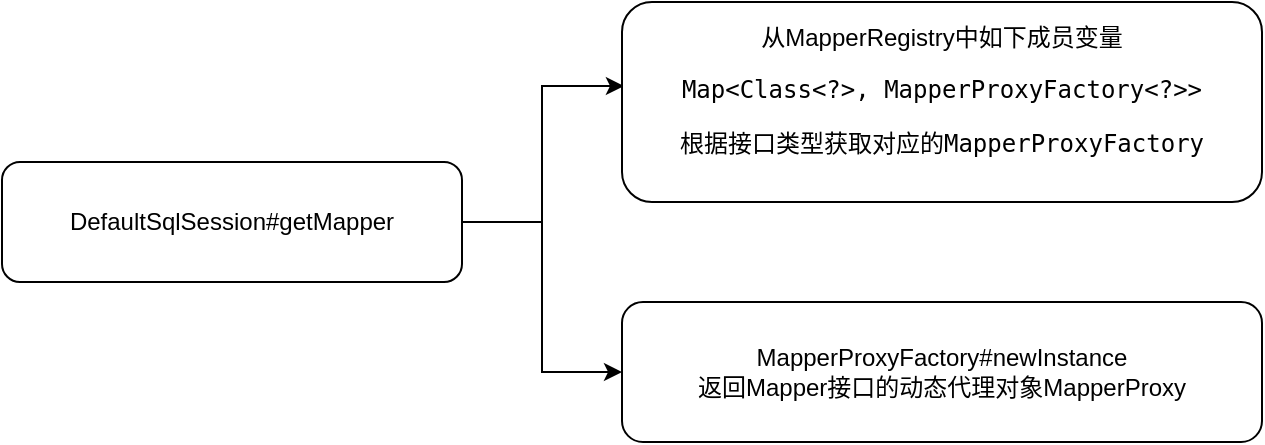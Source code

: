 <mxfile version="14.5.7" type="github">
  <diagram id="ipqRNVBNFzj6rY6TFmv_" name="Page-1">
    <mxGraphModel dx="946" dy="536" grid="1" gridSize="10" guides="1" tooltips="1" connect="1" arrows="1" fold="1" page="1" pageScale="1" pageWidth="827" pageHeight="1169" math="0" shadow="0">
      <root>
        <mxCell id="0" />
        <mxCell id="1" parent="0" />
        <mxCell id="N-X79ZKmCSi5aGX1xVxe-4" style="edgeStyle=orthogonalEdgeStyle;rounded=0;orthogonalLoop=1;jettySize=auto;html=1;exitX=1;exitY=0.5;exitDx=0;exitDy=0;entryX=0.003;entryY=0.42;entryDx=0;entryDy=0;entryPerimeter=0;" edge="1" parent="1" source="N-X79ZKmCSi5aGX1xVxe-1" target="N-X79ZKmCSi5aGX1xVxe-2">
          <mxGeometry relative="1" as="geometry" />
        </mxCell>
        <mxCell id="N-X79ZKmCSi5aGX1xVxe-5" style="edgeStyle=orthogonalEdgeStyle;rounded=0;orthogonalLoop=1;jettySize=auto;html=1;exitX=1;exitY=0.5;exitDx=0;exitDy=0;entryX=0;entryY=0.5;entryDx=0;entryDy=0;" edge="1" parent="1" source="N-X79ZKmCSi5aGX1xVxe-1" target="N-X79ZKmCSi5aGX1xVxe-3">
          <mxGeometry relative="1" as="geometry" />
        </mxCell>
        <mxCell id="N-X79ZKmCSi5aGX1xVxe-1" value="DefaultSqlSession#getMapper" style="rounded=1;whiteSpace=wrap;html=1;" vertex="1" parent="1">
          <mxGeometry x="10" y="170" width="230" height="60" as="geometry" />
        </mxCell>
        <mxCell id="N-X79ZKmCSi5aGX1xVxe-2" value="从MapperRegistry中如下成员变量&lt;br&gt;&lt;pre&gt;Map&amp;lt;Class&amp;lt;?&amp;gt;, MapperProxyFactory&amp;lt;?&amp;gt;&amp;gt;&lt;/pre&gt;&lt;pre&gt;根据接口类型获取对应的MapperProxyFactory&lt;/pre&gt;" style="rounded=1;whiteSpace=wrap;html=1;" vertex="1" parent="1">
          <mxGeometry x="320" y="90" width="320" height="100" as="geometry" />
        </mxCell>
        <mxCell id="N-X79ZKmCSi5aGX1xVxe-3" value="MapperProxyFactory#newInstance&lt;br&gt;返回Mapper接口的动态代理对象MapperProxy" style="rounded=1;whiteSpace=wrap;html=1;" vertex="1" parent="1">
          <mxGeometry x="320" y="240" width="320" height="70" as="geometry" />
        </mxCell>
      </root>
    </mxGraphModel>
  </diagram>
</mxfile>
